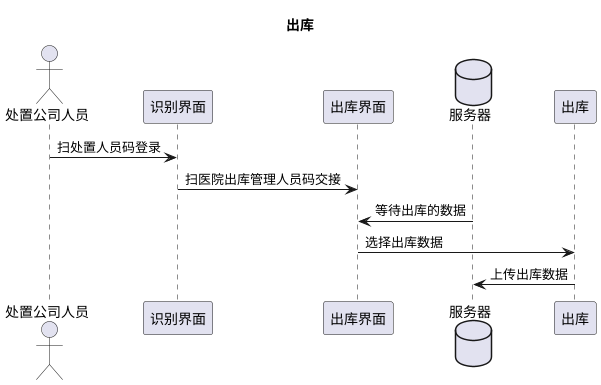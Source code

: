 @startuml
title 出库
actor 处置公司人员
participant 识别界面
participant 出库界面
database 服务器
participant 出库

处置公司人员 -> 识别界面 : 扫处置人员码登录
识别界面 -> 出库界面 : 扫医院出库管理人员码交接
出库界面 <- 服务器 : 等待出库的数据
出库界面 -> 出库 :选择出库数据
出库 -> 服务器 : 上传出库数据
@enduml